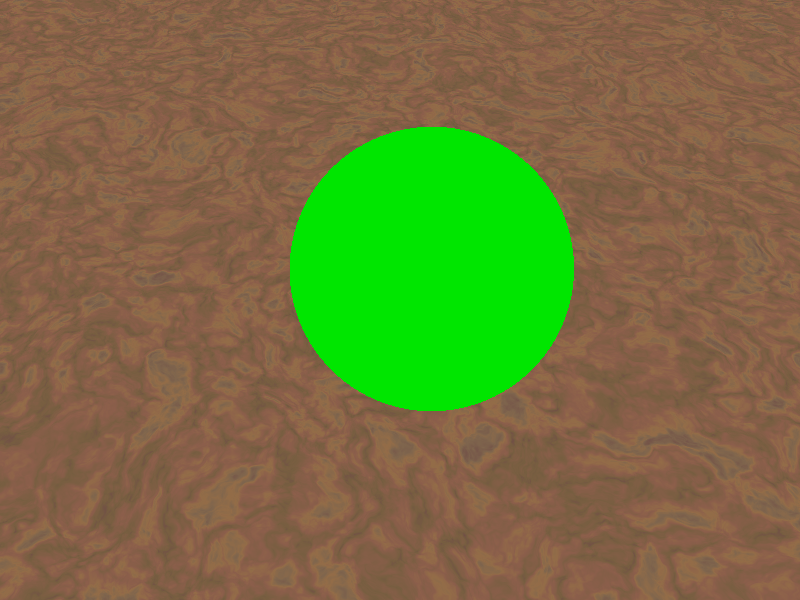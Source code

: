 // ------------------------------------------------------------
// Jednoduchá scéna s jedním uzavřeným objektem, jedním nekonečným
// objektem, trojicí světel a jednou kamerou (pozorovatelem)
//
// Založeno na souboru původně vytvořeném Danem Farmerem (leden 2002)
//
// rendering lze spustit příkazem:
//     povray +W800 +H600 +B +FN +D +Iscena2.pov +Oscena2.png
// (pro náhled postačí zadat povray scena2.pov)
// ------------------------------------------------------------

#version 3.5;

// globální nastavení parametrů scény
global_settings {
    assumed_gamma 2.2
    max_trace_level 5
}

// načtení všech potřebných externích souborů
#include "colors.inc"
#include "stones.inc"
#include "glass.inc"

// nastavení kamery (pozorovatele)
camera {
    location  <1.65, 5.5, -5.0>          // pozice kamery
    up        <0.0,  1.0,  0.0>          // vektor směřující vzhůru
    right     <4/3,  0.0,  0.0>          // vektor směřující doprava
    look_at   <0,    0.5, -1.0>          // bod, na který kamera směřuje
}

// tři světelné zdroje
light_source {
    <-30, 11,  20>                       // pozice světelného zdroje
    color White                          // barva světla
}

light_source {
    < 31, 12, -20>                       // pozice světelného zdroje
    color White                          // barva světla
}

light_source {
    < 32, 11, -20>                       // pozice světelného zdroje
    color LightGray                      // barva světla
}

// jediný uzavřený objekt ve scéně - zelená skleněná koule
sphere {
    <0, 0, 0>,                           // souřadnice středu koule
    1.75                                 // poloměr koule
    interior {                           // vlastnosti "vnitřku" koule
        caustics 1.0                     // světelná "prasátka"
        ior 1.5                          // index lomu
    }
    texture {                            // textura - povrch koule
        T_Glass1                         // definováno v externím souboru
        pigment {
            color green 0.90 filter 0.85 // barva povrchu
        }
        finish {                         // optické vlastnosti materiálu
            phong 1                      // velikost a síla odlesků
            phong_size 300
            reflection 0.15              // odrazivost
        }
    }
}

// druhý objekt - nekonečná rovina
plane {
    y,                                   // orientace roviny
    -1.5                                 // vzdálenost od počátku
    texture {                            // textura - vlastnosti povrchu
        T_Stone1                         // definováno v externím souboru
        pigment {                        // vlastní vzorek textury
            octaves 3                    // modifikace procedurálního vzorku
            rotate 90*z
        }
        finish {                         // optické vlastnosti materiálu
            reflection 0.10
        }
    }
}



// ------------------------------------------------------------
// finito
// ------------------------------------------------------------ 
